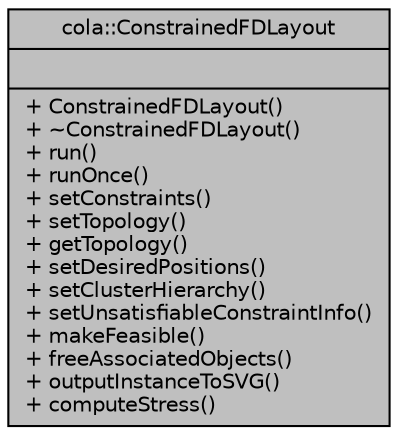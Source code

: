digraph "cola::ConstrainedFDLayout"
{
  edge [fontname="Helvetica",fontsize="10",labelfontname="Helvetica",labelfontsize="10"];
  node [fontname="Helvetica",fontsize="10",shape=record];
  Node1 [label="{cola::ConstrainedFDLayout\n||+ ConstrainedFDLayout()\l+ ~ConstrainedFDLayout()\l+ run()\l+ runOnce()\l+ setConstraints()\l+ setTopology()\l+ getTopology()\l+ setDesiredPositions()\l+ setClusterHierarchy()\l+ setUnsatisfiableConstraintInfo()\l+ makeFeasible()\l+ freeAssociatedObjects()\l+ outputInstanceToSVG()\l+ computeStress()\l}",height=0.2,width=0.4,color="black", fillcolor="grey75", style="filled" fontcolor="black"];
}
